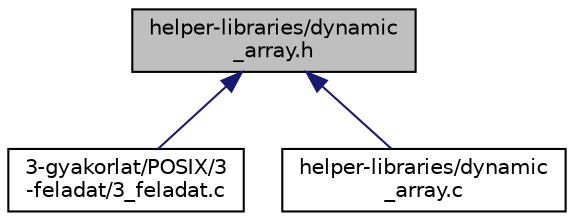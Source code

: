 digraph "helper-libraries/dynamic_array.h"
{
 // LATEX_PDF_SIZE
  edge [fontname="Helvetica",fontsize="10",labelfontname="Helvetica",labelfontsize="10"];
  node [fontname="Helvetica",fontsize="10",shape=record];
  Node1 [label="helper-libraries/dynamic\l_array.h",height=0.2,width=0.4,color="black", fillcolor="grey75", style="filled", fontcolor="black",tooltip=" "];
  Node1 -> Node2 [dir="back",color="midnightblue",fontsize="10",style="solid",fontname="Helvetica"];
  Node2 [label="3-gyakorlat/POSIX/3\l-feladat/3_feladat.c",height=0.2,width=0.4,color="black", fillcolor="white", style="filled",URL="$d4/da2/3-gyakorlat_2POSIX_23-feladat_23__feladat_8c.html",tooltip=" "];
  Node1 -> Node3 [dir="back",color="midnightblue",fontsize="10",style="solid",fontname="Helvetica"];
  Node3 [label="helper-libraries/dynamic\l_array.c",height=0.2,width=0.4,color="black", fillcolor="white", style="filled",URL="$dc/d0b/dynamic__array_8c.html",tooltip=" "];
}
